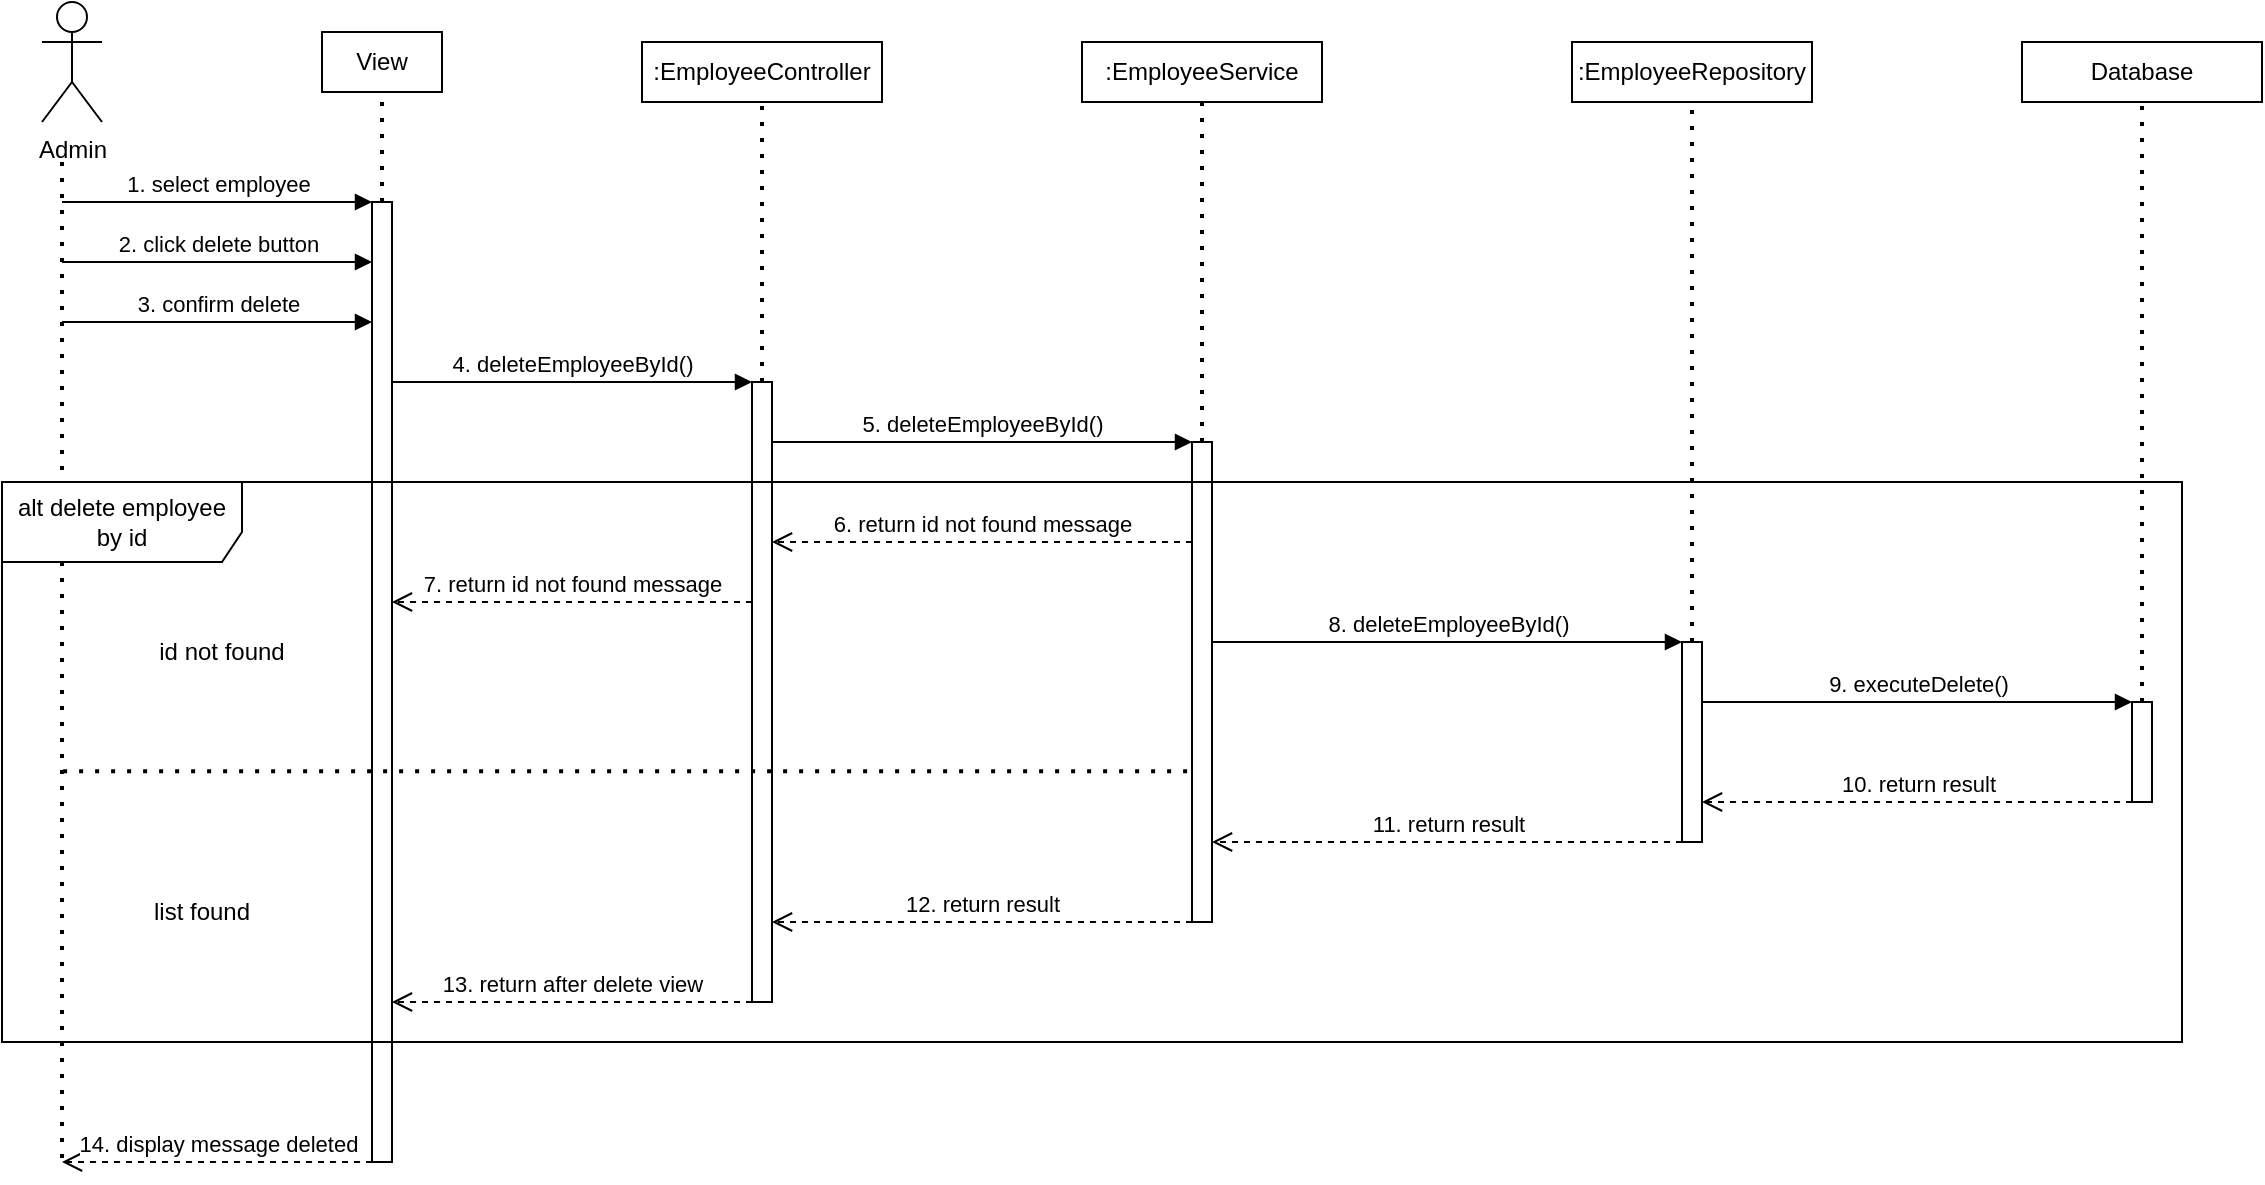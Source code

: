 <mxfile version="24.7.0" type="device">
  <diagram name="Trang-1" id="44aw2h1s4g8oCO6M_Mma">
    <mxGraphModel dx="1050" dy="565" grid="1" gridSize="10" guides="1" tooltips="1" connect="1" arrows="1" fold="1" page="1" pageScale="1" pageWidth="827" pageHeight="1169" math="0" shadow="0">
      <root>
        <mxCell id="0" />
        <mxCell id="1" parent="0" />
        <mxCell id="VZwW1Q_gdff7vHrm7JKM-1" value="Admin" style="shape=umlActor;verticalLabelPosition=bottom;verticalAlign=top;html=1;outlineConnect=0;" parent="1" vertex="1">
          <mxGeometry x="80" y="60" width="30" height="60" as="geometry" />
        </mxCell>
        <mxCell id="VZwW1Q_gdff7vHrm7JKM-2" value="View" style="rounded=0;whiteSpace=wrap;html=1;" parent="1" vertex="1">
          <mxGeometry x="220" y="75" width="60" height="30" as="geometry" />
        </mxCell>
        <mxCell id="VZwW1Q_gdff7vHrm7JKM-3" value=":EmployeeController" style="rounded=0;whiteSpace=wrap;html=1;" parent="1" vertex="1">
          <mxGeometry x="380" y="80" width="120" height="30" as="geometry" />
        </mxCell>
        <mxCell id="VZwW1Q_gdff7vHrm7JKM-4" value=":EmployeeService" style="rounded=0;whiteSpace=wrap;html=1;" parent="1" vertex="1">
          <mxGeometry x="600" y="80" width="120" height="30" as="geometry" />
        </mxCell>
        <mxCell id="VZwW1Q_gdff7vHrm7JKM-5" value=":EmployeeRepository" style="rounded=0;whiteSpace=wrap;html=1;" parent="1" vertex="1">
          <mxGeometry x="845" y="80" width="120" height="30" as="geometry" />
        </mxCell>
        <mxCell id="VZwW1Q_gdff7vHrm7JKM-8" value="Database" style="rounded=0;whiteSpace=wrap;html=1;" parent="1" vertex="1">
          <mxGeometry x="1070" y="80" width="120" height="30" as="geometry" />
        </mxCell>
        <mxCell id="VZwW1Q_gdff7vHrm7JKM-11" value="" style="endArrow=none;dashed=1;html=1;dashPattern=1 3;strokeWidth=2;rounded=0;" parent="1" edge="1">
          <mxGeometry width="50" height="50" relative="1" as="geometry">
            <mxPoint x="90" y="140" as="sourcePoint" />
            <mxPoint x="90" y="640" as="targetPoint" />
          </mxGeometry>
        </mxCell>
        <mxCell id="VZwW1Q_gdff7vHrm7JKM-12" value="" style="html=1;points=[[0,0,0,0,5],[0,1,0,0,-5],[1,0,0,0,5],[1,1,0,0,-5]];perimeter=orthogonalPerimeter;outlineConnect=0;targetShapes=umlLifeline;portConstraint=eastwest;newEdgeStyle={&quot;curved&quot;:0,&quot;rounded&quot;:0};" parent="1" vertex="1">
          <mxGeometry x="245" y="160" width="10" height="480" as="geometry" />
        </mxCell>
        <mxCell id="VZwW1Q_gdff7vHrm7JKM-13" value="" style="endArrow=none;dashed=1;html=1;dashPattern=1 3;strokeWidth=2;rounded=0;entryX=0.5;entryY=1;entryDx=0;entryDy=0;" parent="1" source="VZwW1Q_gdff7vHrm7JKM-12" target="VZwW1Q_gdff7vHrm7JKM-2" edge="1">
          <mxGeometry width="50" height="50" relative="1" as="geometry">
            <mxPoint x="250" y="200" as="sourcePoint" />
            <mxPoint x="255" y="150" as="targetPoint" />
          </mxGeometry>
        </mxCell>
        <mxCell id="VZwW1Q_gdff7vHrm7JKM-15" value="1. select employee" style="html=1;verticalAlign=bottom;endArrow=block;curved=0;rounded=0;" parent="1" edge="1">
          <mxGeometry width="80" relative="1" as="geometry">
            <mxPoint x="90" y="160" as="sourcePoint" />
            <mxPoint x="245" y="160" as="targetPoint" />
          </mxGeometry>
        </mxCell>
        <mxCell id="VZwW1Q_gdff7vHrm7JKM-16" value="" style="html=1;points=[[0,0,0,0,5],[0,1,0,0,-5],[1,0,0,0,5],[1,1,0,0,-5]];perimeter=orthogonalPerimeter;outlineConnect=0;targetShapes=umlLifeline;portConstraint=eastwest;newEdgeStyle={&quot;curved&quot;:0,&quot;rounded&quot;:0};" parent="1" vertex="1">
          <mxGeometry x="655" y="280" width="10" height="240" as="geometry" />
        </mxCell>
        <mxCell id="VZwW1Q_gdff7vHrm7JKM-17" value="" style="endArrow=none;dashed=1;html=1;dashPattern=1 3;strokeWidth=2;rounded=0;entryX=0.5;entryY=1;entryDx=0;entryDy=0;" parent="1" source="VZwW1Q_gdff7vHrm7JKM-16" target="VZwW1Q_gdff7vHrm7JKM-4" edge="1">
          <mxGeometry width="50" height="50" relative="1" as="geometry">
            <mxPoint x="680" y="200" as="sourcePoint" />
            <mxPoint x="660" y="150" as="targetPoint" />
          </mxGeometry>
        </mxCell>
        <mxCell id="VZwW1Q_gdff7vHrm7JKM-18" value="4. deleteEmployeeById()" style="html=1;verticalAlign=bottom;endArrow=block;curved=0;rounded=0;" parent="1" source="VZwW1Q_gdff7vHrm7JKM-12" edge="1">
          <mxGeometry width="80" relative="1" as="geometry">
            <mxPoint x="260" y="250" as="sourcePoint" />
            <mxPoint x="435" y="250" as="targetPoint" />
          </mxGeometry>
        </mxCell>
        <mxCell id="VZwW1Q_gdff7vHrm7JKM-19" value="" style="html=1;points=[[0,0,0,0,5],[0,1,0,0,-5],[1,0,0,0,5],[1,1,0,0,-5]];perimeter=orthogonalPerimeter;outlineConnect=0;targetShapes=umlLifeline;portConstraint=eastwest;newEdgeStyle={&quot;curved&quot;:0,&quot;rounded&quot;:0};" parent="1" vertex="1">
          <mxGeometry x="435" y="250" width="10" height="310" as="geometry" />
        </mxCell>
        <mxCell id="VZwW1Q_gdff7vHrm7JKM-20" value="" style="endArrow=none;dashed=1;html=1;dashPattern=1 3;strokeWidth=2;rounded=0;entryX=0.5;entryY=1;entryDx=0;entryDy=0;" parent="1" source="VZwW1Q_gdff7vHrm7JKM-19" target="VZwW1Q_gdff7vHrm7JKM-3" edge="1">
          <mxGeometry width="50" height="50" relative="1" as="geometry">
            <mxPoint x="460" y="200" as="sourcePoint" />
            <mxPoint x="440" y="120" as="targetPoint" />
          </mxGeometry>
        </mxCell>
        <mxCell id="VZwW1Q_gdff7vHrm7JKM-21" value="5. deleteEmployeeById()" style="html=1;verticalAlign=bottom;endArrow=block;curved=0;rounded=0;" parent="1" source="VZwW1Q_gdff7vHrm7JKM-19" edge="1">
          <mxGeometry width="80" relative="1" as="geometry">
            <mxPoint x="475" y="280" as="sourcePoint" />
            <mxPoint x="655" y="280" as="targetPoint" />
          </mxGeometry>
        </mxCell>
        <mxCell id="VZwW1Q_gdff7vHrm7JKM-22" value="" style="html=1;points=[[0,0,0,0,5],[0,1,0,0,-5],[1,0,0,0,5],[1,1,0,0,-5]];perimeter=orthogonalPerimeter;outlineConnect=0;targetShapes=umlLifeline;portConstraint=eastwest;newEdgeStyle={&quot;curved&quot;:0,&quot;rounded&quot;:0};" parent="1" vertex="1">
          <mxGeometry x="900" y="380" width="10" height="100" as="geometry" />
        </mxCell>
        <mxCell id="VZwW1Q_gdff7vHrm7JKM-23" value="" style="endArrow=none;dashed=1;html=1;dashPattern=1 3;strokeWidth=2;rounded=0;entryX=0.5;entryY=1;entryDx=0;entryDy=0;" parent="1" source="VZwW1Q_gdff7vHrm7JKM-22" target="VZwW1Q_gdff7vHrm7JKM-5" edge="1">
          <mxGeometry width="50" height="50" relative="1" as="geometry">
            <mxPoint x="925" y="200" as="sourcePoint" />
            <mxPoint x="905" y="150" as="targetPoint" />
          </mxGeometry>
        </mxCell>
        <mxCell id="VZwW1Q_gdff7vHrm7JKM-24" value="8. deleteEmployeeById()" style="html=1;verticalAlign=bottom;endArrow=block;curved=0;rounded=0;" parent="1" edge="1">
          <mxGeometry width="80" relative="1" as="geometry">
            <mxPoint x="665" y="380" as="sourcePoint" />
            <mxPoint x="900" y="380" as="targetPoint" />
          </mxGeometry>
        </mxCell>
        <mxCell id="VZwW1Q_gdff7vHrm7JKM-25" value="" style="html=1;points=[[0,0,0,0,5],[0,1,0,0,-5],[1,0,0,0,5],[1,1,0,0,-5]];perimeter=orthogonalPerimeter;outlineConnect=0;targetShapes=umlLifeline;portConstraint=eastwest;newEdgeStyle={&quot;curved&quot;:0,&quot;rounded&quot;:0};" parent="1" vertex="1">
          <mxGeometry x="1125" y="410" width="10" height="50" as="geometry" />
        </mxCell>
        <mxCell id="VZwW1Q_gdff7vHrm7JKM-26" value="" style="endArrow=none;dashed=1;html=1;dashPattern=1 3;strokeWidth=2;rounded=0;entryX=0.5;entryY=1;entryDx=0;entryDy=0;" parent="1" source="VZwW1Q_gdff7vHrm7JKM-25" target="VZwW1Q_gdff7vHrm7JKM-8" edge="1">
          <mxGeometry width="50" height="50" relative="1" as="geometry">
            <mxPoint x="1150" y="200" as="sourcePoint" />
            <mxPoint x="1130" y="150" as="targetPoint" />
          </mxGeometry>
        </mxCell>
        <mxCell id="VZwW1Q_gdff7vHrm7JKM-27" value="9. executeDelete()" style="html=1;verticalAlign=bottom;endArrow=block;curved=0;rounded=0;" parent="1" edge="1">
          <mxGeometry width="80" relative="1" as="geometry">
            <mxPoint x="910" y="410" as="sourcePoint" />
            <mxPoint x="1125" y="410" as="targetPoint" />
          </mxGeometry>
        </mxCell>
        <mxCell id="VZwW1Q_gdff7vHrm7JKM-29" value="11. return result" style="html=1;verticalAlign=bottom;endArrow=open;dashed=1;endSize=8;curved=0;rounded=0;entryX=1;entryY=0.303;entryDx=0;entryDy=0;entryPerimeter=0;" parent="1" source="VZwW1Q_gdff7vHrm7JKM-22" edge="1">
          <mxGeometry relative="1" as="geometry">
            <mxPoint x="880" y="480.01" as="sourcePoint" />
            <mxPoint x="665.0" y="480" as="targetPoint" />
          </mxGeometry>
        </mxCell>
        <mxCell id="VZwW1Q_gdff7vHrm7JKM-30" value="10. return result" style="html=1;verticalAlign=bottom;endArrow=open;dashed=1;endSize=8;curved=0;rounded=0;entryX=1;entryY=0.303;entryDx=0;entryDy=0;entryPerimeter=0;" parent="1" edge="1">
          <mxGeometry relative="1" as="geometry">
            <mxPoint x="1125" y="460.01" as="sourcePoint" />
            <mxPoint x="910.0" y="460" as="targetPoint" />
          </mxGeometry>
        </mxCell>
        <mxCell id="VZwW1Q_gdff7vHrm7JKM-31" value="12. return result" style="html=1;verticalAlign=bottom;endArrow=open;dashed=1;endSize=8;curved=0;rounded=0;" parent="1" target="VZwW1Q_gdff7vHrm7JKM-19" edge="1">
          <mxGeometry relative="1" as="geometry">
            <mxPoint x="655" y="520" as="sourcePoint" />
            <mxPoint x="450" y="520" as="targetPoint" />
          </mxGeometry>
        </mxCell>
        <mxCell id="VZwW1Q_gdff7vHrm7JKM-32" value="13. return after delete view" style="html=1;verticalAlign=bottom;endArrow=open;dashed=1;endSize=8;curved=0;rounded=0;" parent="1" source="VZwW1Q_gdff7vHrm7JKM-19" edge="1">
          <mxGeometry relative="1" as="geometry">
            <mxPoint x="430" y="560" as="sourcePoint" />
            <mxPoint x="255" y="560" as="targetPoint" />
          </mxGeometry>
        </mxCell>
        <mxCell id="VZwW1Q_gdff7vHrm7JKM-35" value="14. display message deleted" style="html=1;verticalAlign=bottom;endArrow=open;dashed=1;endSize=8;curved=0;rounded=0;" parent="1" edge="1">
          <mxGeometry relative="1" as="geometry">
            <mxPoint x="245" y="640" as="sourcePoint" />
            <mxPoint x="90" y="640" as="targetPoint" />
          </mxGeometry>
        </mxCell>
        <mxCell id="VZwW1Q_gdff7vHrm7JKM-37" value="alt delete employee by id" style="shape=umlFrame;whiteSpace=wrap;html=1;pointerEvents=0;width=120;height=40;" parent="1" vertex="1">
          <mxGeometry x="60" y="300" width="1090" height="280" as="geometry" />
        </mxCell>
        <mxCell id="VZwW1Q_gdff7vHrm7JKM-38" value="id not found" style="text;html=1;align=center;verticalAlign=middle;whiteSpace=wrap;rounded=0;" parent="1" vertex="1">
          <mxGeometry x="130" y="370" width="80" height="30" as="geometry" />
        </mxCell>
        <mxCell id="VZwW1Q_gdff7vHrm7JKM-39" value="list found" style="text;html=1;align=center;verticalAlign=middle;whiteSpace=wrap;rounded=0;" parent="1" vertex="1">
          <mxGeometry x="120" y="500" width="80" height="30" as="geometry" />
        </mxCell>
        <mxCell id="VZwW1Q_gdff7vHrm7JKM-41" value="2. click delete button" style="html=1;verticalAlign=bottom;endArrow=block;curved=0;rounded=0;" parent="1" edge="1">
          <mxGeometry width="80" relative="1" as="geometry">
            <mxPoint x="90" y="190" as="sourcePoint" />
            <mxPoint x="245" y="190" as="targetPoint" />
          </mxGeometry>
        </mxCell>
        <mxCell id="VZwW1Q_gdff7vHrm7JKM-42" value="3. confirm delete" style="html=1;verticalAlign=bottom;endArrow=block;curved=0;rounded=0;" parent="1" edge="1">
          <mxGeometry width="80" relative="1" as="geometry">
            <mxPoint x="90" y="220" as="sourcePoint" />
            <mxPoint x="245" y="220" as="targetPoint" />
          </mxGeometry>
        </mxCell>
        <mxCell id="VZwW1Q_gdff7vHrm7JKM-43" value="6. return id not found message" style="html=1;verticalAlign=bottom;endArrow=open;dashed=1;endSize=8;curved=0;rounded=0;" parent="1" edge="1">
          <mxGeometry relative="1" as="geometry">
            <mxPoint x="655" y="330" as="sourcePoint" />
            <mxPoint x="445" y="330" as="targetPoint" />
          </mxGeometry>
        </mxCell>
        <mxCell id="VZwW1Q_gdff7vHrm7JKM-44" value="7. return id not found message" style="html=1;verticalAlign=bottom;endArrow=open;dashed=1;endSize=8;curved=0;rounded=0;" parent="1" edge="1">
          <mxGeometry relative="1" as="geometry">
            <mxPoint x="435" y="360" as="sourcePoint" />
            <mxPoint x="255" y="360" as="targetPoint" />
          </mxGeometry>
        </mxCell>
        <mxCell id="VZwW1Q_gdff7vHrm7JKM-45" value="" style="endArrow=none;dashed=1;html=1;dashPattern=1 3;strokeWidth=2;rounded=0;exitX=0.001;exitY=0.285;exitDx=0;exitDy=0;exitPerimeter=0;" parent="1" edge="1">
          <mxGeometry width="50" height="50" relative="1" as="geometry">
            <mxPoint x="90.56" y="444.57" as="sourcePoint" />
            <mxPoint x="655" y="444.57" as="targetPoint" />
          </mxGeometry>
        </mxCell>
      </root>
    </mxGraphModel>
  </diagram>
</mxfile>
